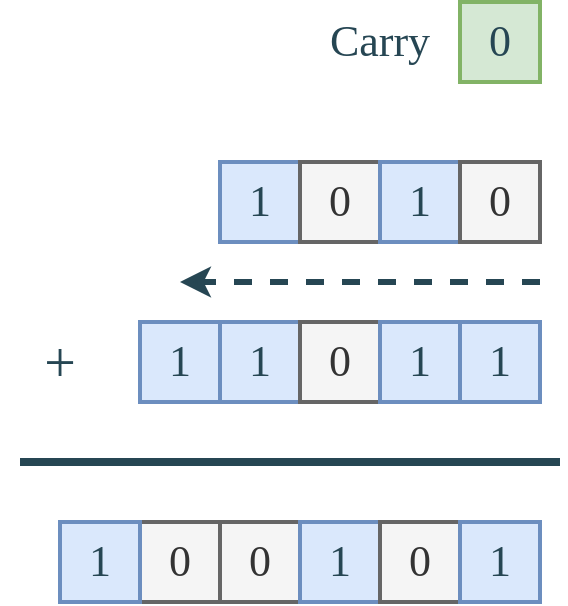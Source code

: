 <mxfile version="24.2.5" type="device">
  <diagram name="Page-1" id="u3_OinjOdQKKWsQhxf4v">
    <mxGraphModel dx="1434" dy="835" grid="1" gridSize="10" guides="1" tooltips="1" connect="1" arrows="1" fold="1" page="1" pageScale="1" pageWidth="850" pageHeight="1100" math="0" shadow="0">
      <root>
        <mxCell id="0" />
        <mxCell id="1" parent="0" />
        <mxCell id="IH4NZMSUpfz2RmJL39MI-1" value="1" style="rounded=0;whiteSpace=wrap;html=1;shadow=0;strokeColor=#6c8ebf;strokeWidth=2;fontFamily=Ubuntu;fontSize=22;fontColor=#264653;fontStyle=0;fillColor=#dae8fc;" parent="1" vertex="1">
          <mxGeometry x="270" y="200" width="40" height="40" as="geometry" />
        </mxCell>
        <mxCell id="IH4NZMSUpfz2RmJL39MI-2" value="0" style="rounded=0;whiteSpace=wrap;html=1;shadow=0;strokeColor=#666666;strokeWidth=2;fontFamily=Ubuntu;fontSize=22;fontColor=#333333;fontStyle=0;fillColor=#f5f5f5;" parent="1" vertex="1">
          <mxGeometry x="310" y="200" width="40" height="40" as="geometry" />
        </mxCell>
        <mxCell id="IH4NZMSUpfz2RmJL39MI-3" value="1" style="rounded=0;whiteSpace=wrap;html=1;shadow=0;strokeColor=#6c8ebf;strokeWidth=2;fontFamily=Ubuntu;fontSize=22;fontColor=#264653;fontStyle=0;fillColor=#dae8fc;" parent="1" vertex="1">
          <mxGeometry x="350" y="200" width="40" height="40" as="geometry" />
        </mxCell>
        <mxCell id="IH4NZMSUpfz2RmJL39MI-4" value="0" style="rounded=0;whiteSpace=wrap;html=1;shadow=0;strokeColor=#666666;strokeWidth=2;fontFamily=Ubuntu;fontSize=22;fontColor=#333333;fontStyle=0;fillColor=#f5f5f5;" parent="1" vertex="1">
          <mxGeometry x="390" y="200" width="40" height="40" as="geometry" />
        </mxCell>
        <mxCell id="IH4NZMSUpfz2RmJL39MI-5" value="1" style="rounded=0;whiteSpace=wrap;html=1;shadow=0;strokeColor=#6c8ebf;strokeWidth=2;fontFamily=Ubuntu;fontSize=22;fontColor=#264653;fontStyle=0;fillColor=#dae8fc;" parent="1" vertex="1">
          <mxGeometry x="270" y="280" width="40" height="40" as="geometry" />
        </mxCell>
        <mxCell id="IH4NZMSUpfz2RmJL39MI-6" value="0" style="rounded=0;whiteSpace=wrap;html=1;shadow=0;strokeColor=#666666;strokeWidth=2;fontFamily=Ubuntu;fontSize=22;fontColor=#333333;fontStyle=0;fillColor=#f5f5f5;" parent="1" vertex="1">
          <mxGeometry x="310" y="280" width="40" height="40" as="geometry" />
        </mxCell>
        <mxCell id="IH4NZMSUpfz2RmJL39MI-7" value="1" style="rounded=0;whiteSpace=wrap;html=1;shadow=0;strokeColor=#6c8ebf;strokeWidth=2;fontFamily=Ubuntu;fontSize=22;fontColor=#264653;fontStyle=0;fillColor=#dae8fc;" parent="1" vertex="1">
          <mxGeometry x="350" y="280" width="40" height="40" as="geometry" />
        </mxCell>
        <mxCell id="IH4NZMSUpfz2RmJL39MI-8" value="1" style="rounded=0;whiteSpace=wrap;html=1;shadow=0;strokeColor=#6c8ebf;strokeWidth=2;fontFamily=Ubuntu;fontSize=22;fontColor=#264653;fontStyle=0;fillColor=#dae8fc;" parent="1" vertex="1">
          <mxGeometry x="390" y="280" width="40" height="40" as="geometry" />
        </mxCell>
        <mxCell id="IH4NZMSUpfz2RmJL39MI-9" value="1" style="rounded=0;whiteSpace=wrap;html=1;shadow=0;strokeColor=#6c8ebf;strokeWidth=2;fontFamily=Ubuntu;fontSize=22;fontColor=#264653;fontStyle=0;fillColor=#dae8fc;" parent="1" vertex="1">
          <mxGeometry x="230" y="280" width="40" height="40" as="geometry" />
        </mxCell>
        <mxCell id="IH4NZMSUpfz2RmJL39MI-10" value="+" style="text;html=1;align=center;verticalAlign=middle;whiteSpace=wrap;rounded=0;fontFamily=Ubuntu;fontSize=28;fontColor=#264653;fontStyle=0;" parent="1" vertex="1">
          <mxGeometry x="160" y="285" width="60" height="30" as="geometry" />
        </mxCell>
        <mxCell id="IH4NZMSUpfz2RmJL39MI-11" value="" style="endArrow=none;html=1;rounded=1;shadow=0;strokeColor=#264653;strokeWidth=4;fontFamily=Ubuntu;fontSize=22;fontColor=#264653;fontStyle=0;fillColor=#264653;" parent="1" edge="1">
          <mxGeometry width="50" height="50" relative="1" as="geometry">
            <mxPoint x="170" y="350" as="sourcePoint" />
            <mxPoint x="440" y="350" as="targetPoint" />
          </mxGeometry>
        </mxCell>
        <mxCell id="IH4NZMSUpfz2RmJL39MI-12" value="0" style="rounded=0;whiteSpace=wrap;html=1;shadow=0;strokeColor=#82b366;strokeWidth=2;fontFamily=Ubuntu;fontSize=22;fontColor=#264653;fontStyle=0;fillColor=#d5e8d4;" parent="1" vertex="1">
          <mxGeometry x="390" y="120" width="40" height="40" as="geometry" />
        </mxCell>
        <mxCell id="IH4NZMSUpfz2RmJL39MI-14" value="0" style="rounded=0;whiteSpace=wrap;html=1;shadow=0;strokeColor=#666666;strokeWidth=2;fontFamily=Ubuntu;fontSize=22;fontColor=#333333;fontStyle=0;fillColor=#f5f5f5;" parent="1" vertex="1">
          <mxGeometry x="270" y="380" width="40" height="40" as="geometry" />
        </mxCell>
        <mxCell id="IH4NZMSUpfz2RmJL39MI-15" value="1" style="rounded=0;whiteSpace=wrap;html=1;shadow=0;strokeColor=#6c8ebf;strokeWidth=2;fontFamily=Ubuntu;fontSize=22;fontColor=#264653;fontStyle=0;fillColor=#dae8fc;" parent="1" vertex="1">
          <mxGeometry x="310" y="380" width="40" height="40" as="geometry" />
        </mxCell>
        <mxCell id="IH4NZMSUpfz2RmJL39MI-16" value="0" style="rounded=0;whiteSpace=wrap;html=1;shadow=0;strokeColor=#666666;strokeWidth=2;fontFamily=Ubuntu;fontSize=22;fontColor=#333333;fontStyle=0;fillColor=#f5f5f5;" parent="1" vertex="1">
          <mxGeometry x="350" y="380" width="40" height="40" as="geometry" />
        </mxCell>
        <mxCell id="IH4NZMSUpfz2RmJL39MI-17" value="1" style="rounded=0;whiteSpace=wrap;html=1;shadow=0;strokeColor=#6c8ebf;strokeWidth=2;fontFamily=Ubuntu;fontSize=22;fontColor=#264653;fontStyle=0;fillColor=#dae8fc;" parent="1" vertex="1">
          <mxGeometry x="390" y="380" width="40" height="40" as="geometry" />
        </mxCell>
        <mxCell id="IH4NZMSUpfz2RmJL39MI-18" value="0" style="rounded=0;whiteSpace=wrap;html=1;shadow=0;strokeColor=#666666;strokeWidth=2;fontFamily=Ubuntu;fontSize=22;fontColor=#333333;fontStyle=0;fillColor=#f5f5f5;" parent="1" vertex="1">
          <mxGeometry x="230" y="380" width="40" height="40" as="geometry" />
        </mxCell>
        <mxCell id="IH4NZMSUpfz2RmJL39MI-19" value="1" style="rounded=0;whiteSpace=wrap;html=1;shadow=0;strokeColor=#6c8ebf;strokeWidth=2;fontFamily=Ubuntu;fontSize=22;fontColor=#264653;fontStyle=0;fillColor=#dae8fc;" parent="1" vertex="1">
          <mxGeometry x="190" y="380" width="40" height="40" as="geometry" />
        </mxCell>
        <mxCell id="IH4NZMSUpfz2RmJL39MI-20" value="" style="endArrow=classic;html=1;rounded=1;shadow=0;strokeWidth=3;fontFamily=Ubuntu;fontSize=22;fontColor=#264653;fontStyle=0;dashed=1;strokeColor=#264653;" parent="1" edge="1">
          <mxGeometry width="50" height="50" relative="1" as="geometry">
            <mxPoint x="430" y="260" as="sourcePoint" />
            <mxPoint x="250" y="260" as="targetPoint" />
          </mxGeometry>
        </mxCell>
        <mxCell id="_8Xfi_aiHRaWubLiB5f6-1" value="Carry" style="text;html=1;align=center;verticalAlign=middle;whiteSpace=wrap;rounded=0;fontFamily=Ubuntu;fontSize=22;fontColor=#264653;fontStyle=0;fillColor=none;strokeColor=none;" vertex="1" parent="1">
          <mxGeometry x="320" y="125" width="60" height="30" as="geometry" />
        </mxCell>
      </root>
    </mxGraphModel>
  </diagram>
</mxfile>
